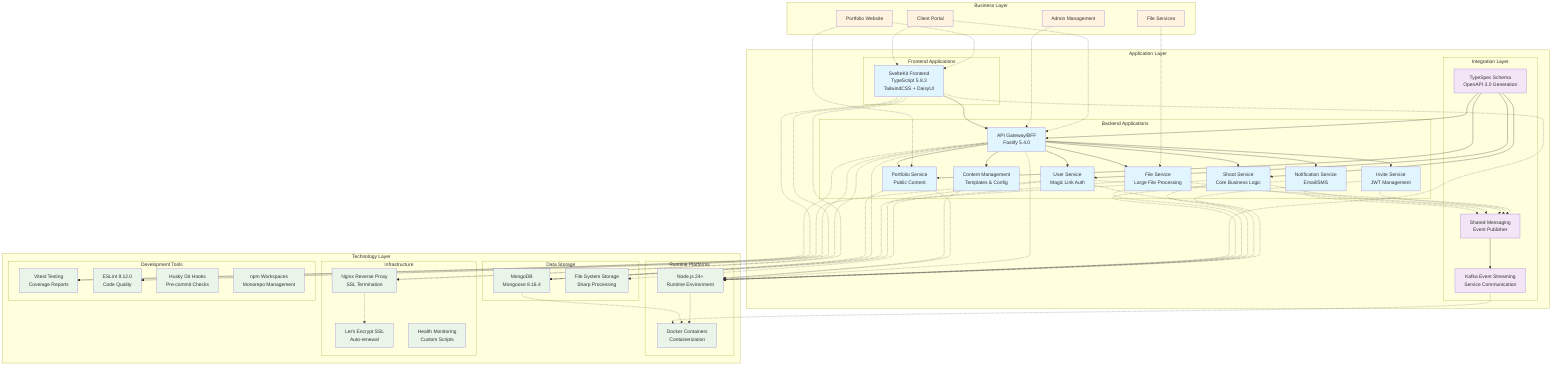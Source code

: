 ---
config:
  layout: fixed
---
flowchart TB
 subgraph subGraph0["Business Layer"]
        PW["Portfolio Website"]
        CP["Client Portal"]
        AM["Admin Management"]
        FS["File Services"]
  end
 subgraph subGraph1["Frontend Applications"]
        SK["SvelteKit Frontend<br>TypeScript 5.8.3<br>TailwindCSS + DaisyUI"]
  end
 subgraph subGraph2["Backend Applications"]
        AG["API Gateway/BFF<br>Fastify 5.4.0"]
        US["User Service<br>Magic Link Auth"]
        IS["Invite Service<br>JWT Management"]
        SS["Shoot Service<br>Core Business Logic"]
        FLS["File Service<br>Large File Processing"]
        PS["Portfolio Service<br>Public Content"]
        NS["Notification Service<br>Email/SMS"]
        CMS["Content Management<br>Templates &amp; Config"]
  end
 subgraph subGraph3["Integration Layer"]
        TS["TypeSpec Schema<br>OpenAPI 3.0 Generation"]
        KF["Kafka Event Streaming<br>Service Communication"]
        SM["Shared Messaging<br>Event Publisher"]
  end
 subgraph subGraph4["Application Layer"]
        subGraph1
        subGraph2
        subGraph3
  end
 subgraph subGraph5["Runtime Platforms"]
        NJS["Node.js 24+<br>Runtime Environment"]
        DC["Docker Containers<br>Containerization"]
  end
 subgraph subGraph6["Data Storage"]
        MDB["MongoDB<br>Mongoose 8.16.4"]
        FS_STOR["File System Storage<br>Sharp Processing"]
  end
 subgraph Infrastructure["Infrastructure"]
        NGX["Nginx Reverse Proxy<br>SSL Termination"]
        LTL@{ label: "Let's Encrypt SSL<br>Auto-renewal" }
        MON["Health Monitoring<br>Custom Scripts"]
  end
 subgraph subGraph8["Development Tools"]
        VIT["Vitest Testing<br>Coverage Reports"]
        ESL["ESLint 9.12.0<br>Code Quality"]
        HKS["Husky Git Hooks<br>Pre-commit Checks"]
        WS["npm Workspaces<br>Monorepo Management"]
  end
 subgraph subGraph9["Technology Layer"]
        subGraph5
        subGraph6
        Infrastructure
        subGraph8
  end
    PW -.-> SK & PS
    CP -.-> SK & AG
    AM -.-> AG
    FS -.-> FLS
    SK --> AG
    AG --> US & IS & SS & FLS & PS & NS & CMS
    US -.-> SM & NJS & MDB & VIT
    IS -.-> SM & NJS
    SS -.-> SM & NJS & MDB
    FLS -.-> SM & NJS & FS_STOR
    NS -.-> SM & NJS
    SM --> KF
    SK -.-> NJS & NGX & VIT & ESL
    AG -.-> NJS & MDB & NGX & VIT & ESL
    PS -.-> NJS & MDB
    CMS -.-> NJS
    NJS -.-> DC
    MDB -.-> DC
    KF -.-> DC
    NGX -.-> LTL
    TS --> AG & US & SS & PS
    LTL@{ shape: rect}
     PW:::business
     CP:::business
     AM:::business
     FS:::business
     SK:::application
     AG:::application
     US:::application
     IS:::application
     SS:::application
     FLS:::application
     PS:::application
     NS:::application
     CMS:::application
     TS:::integration
     KF:::integration
     SM:::integration
     NJS:::technology
     DC:::technology
     MDB:::technology
     FS_STOR:::technology
     NGX:::technology
     LTL:::technology
     MON:::technology
     VIT:::technology
     ESL:::technology
     HKS:::technology
     WS:::technology
    classDef business fill:#fff3e0
    classDef application fill:#e1f5fe
    classDef technology fill:#e8f5e8
    classDef integration fill:#f3e5f5